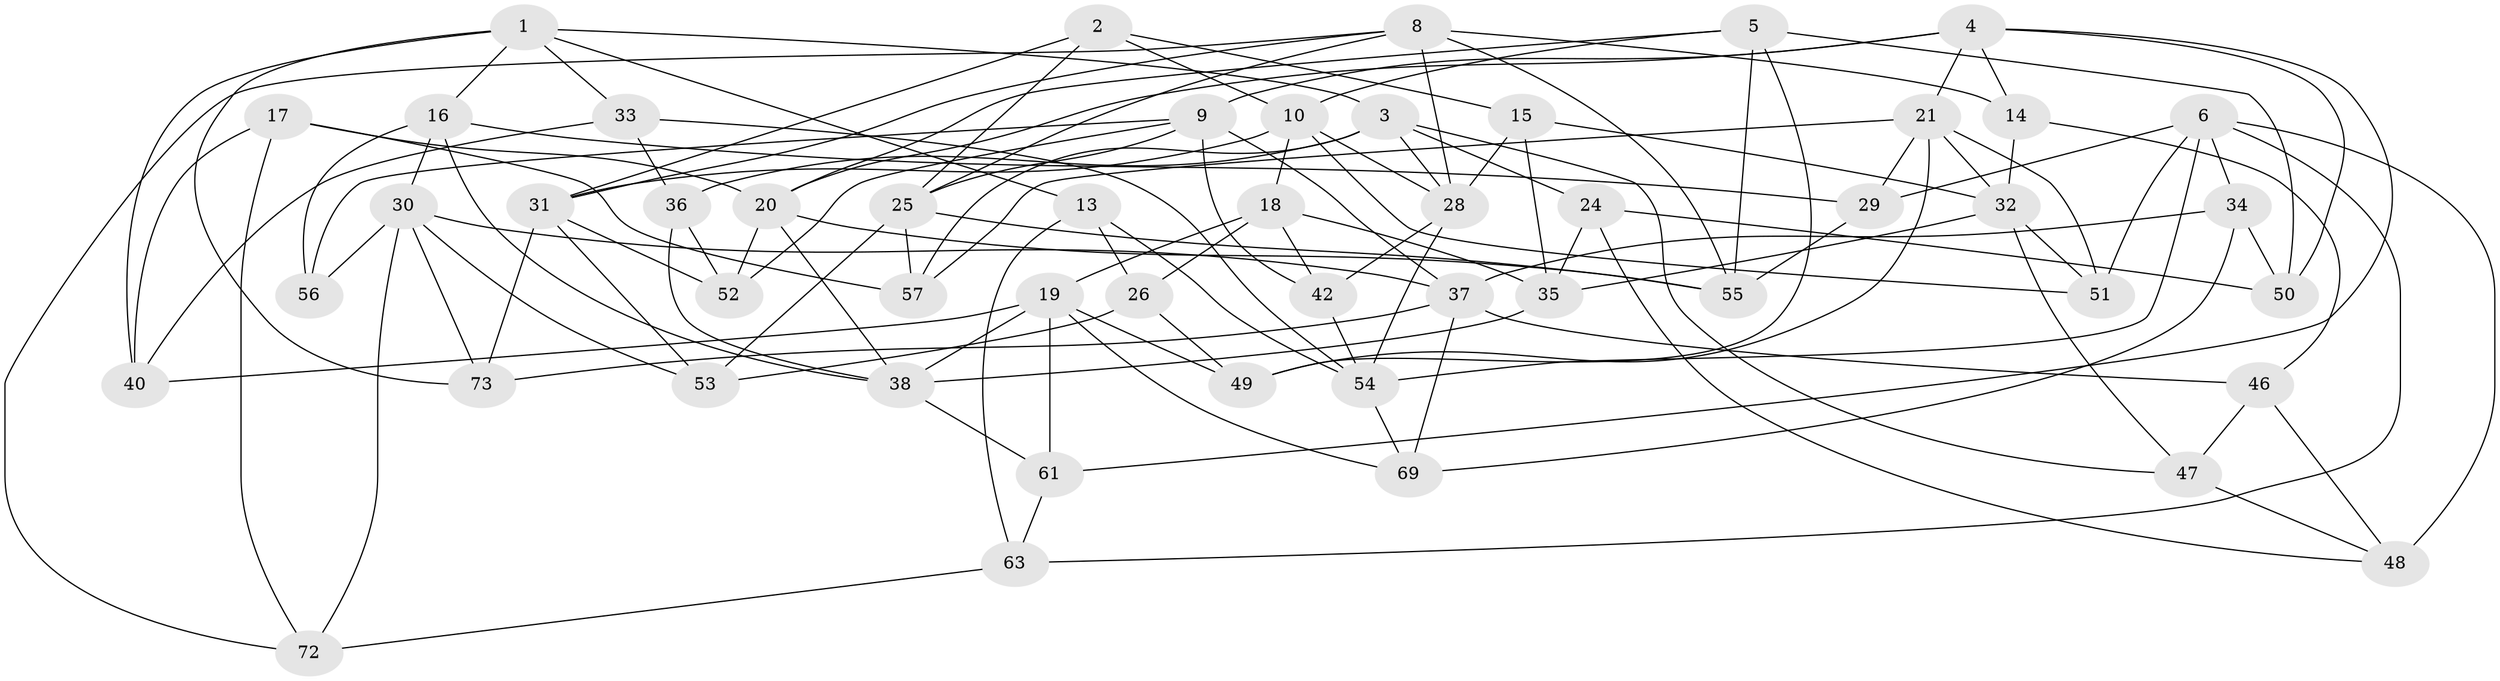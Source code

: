 // Generated by graph-tools (version 1.1) at 2025/52/02/27/25 19:52:34]
// undirected, 51 vertices, 122 edges
graph export_dot {
graph [start="1"]
  node [color=gray90,style=filled];
  1 [super="+7"];
  2;
  3 [super="+66"];
  4 [super="+60"];
  5 [super="+12"];
  6 [super="+22"];
  8 [super="+11"];
  9 [super="+65"];
  10 [super="+64"];
  13;
  14;
  15;
  16 [super="+68"];
  17;
  18 [super="+27"];
  19 [super="+23"];
  20 [super="+43"];
  21 [super="+67"];
  24;
  25 [super="+59"];
  26;
  28 [super="+45"];
  29;
  30 [super="+41"];
  31 [super="+62"];
  32 [super="+39"];
  33;
  34;
  35 [super="+58"];
  36;
  37 [super="+71"];
  38 [super="+44"];
  40;
  42;
  46;
  47;
  48;
  49;
  50;
  51;
  52;
  53;
  54 [super="+70"];
  55 [super="+74"];
  56;
  57;
  61;
  63;
  69;
  72;
  73;
  1 -- 33;
  1 -- 73;
  1 -- 40;
  1 -- 3;
  1 -- 13;
  1 -- 16;
  2 -- 25;
  2 -- 15;
  2 -- 31;
  2 -- 10;
  3 -- 24;
  3 -- 57;
  3 -- 36;
  3 -- 28;
  3 -- 47;
  4 -- 50;
  4 -- 9;
  4 -- 61;
  4 -- 21;
  4 -- 14;
  4 -- 20;
  5 -- 55 [weight=2];
  5 -- 49;
  5 -- 50;
  5 -- 20;
  5 -- 10;
  6 -- 51;
  6 -- 29;
  6 -- 34;
  6 -- 48;
  6 -- 54;
  6 -- 63;
  8 -- 14;
  8 -- 25;
  8 -- 55;
  8 -- 72;
  8 -- 28;
  8 -- 31;
  9 -- 37;
  9 -- 42;
  9 -- 56;
  9 -- 25;
  9 -- 52;
  10 -- 51;
  10 -- 18;
  10 -- 31;
  10 -- 28;
  13 -- 26;
  13 -- 54;
  13 -- 63;
  14 -- 46;
  14 -- 32;
  15 -- 32;
  15 -- 35;
  15 -- 28;
  16 -- 56 [weight=2];
  16 -- 29;
  16 -- 30;
  16 -- 38;
  17 -- 20;
  17 -- 72;
  17 -- 40;
  17 -- 57;
  18 -- 35 [weight=2];
  18 -- 19;
  18 -- 26;
  18 -- 42;
  19 -- 49;
  19 -- 38;
  19 -- 40;
  19 -- 69;
  19 -- 61;
  20 -- 55;
  20 -- 38;
  20 -- 52;
  21 -- 51;
  21 -- 57;
  21 -- 29;
  21 -- 49;
  21 -- 32;
  24 -- 50;
  24 -- 48;
  24 -- 35;
  25 -- 57;
  25 -- 53;
  25 -- 55;
  26 -- 49;
  26 -- 53;
  28 -- 42;
  28 -- 54;
  29 -- 55;
  30 -- 73;
  30 -- 37;
  30 -- 72;
  30 -- 56;
  30 -- 53;
  31 -- 53;
  31 -- 52;
  31 -- 73;
  32 -- 51;
  32 -- 47;
  32 -- 35;
  33 -- 36;
  33 -- 40;
  33 -- 54;
  34 -- 50;
  34 -- 69;
  34 -- 37;
  35 -- 38;
  36 -- 38;
  36 -- 52;
  37 -- 73;
  37 -- 69;
  37 -- 46;
  38 -- 61;
  42 -- 54;
  46 -- 48;
  46 -- 47;
  47 -- 48;
  54 -- 69;
  61 -- 63;
  63 -- 72;
}

